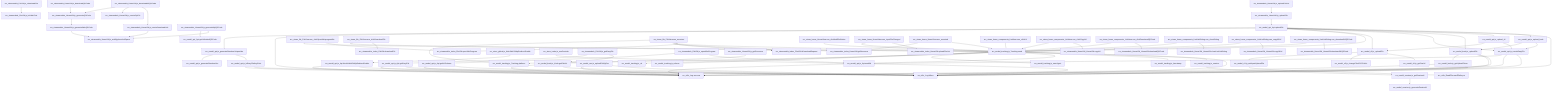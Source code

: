 graph TD
  src_model_api.js_Api.fetchIsWebToMpRedirectEnable --> src_utils_Log.success
  src_model_api.js_Api.fetchIsWebToMpRedirectEnable --> src_utils_Log.failure
  src_model_api.js_Api.getUrlScheme --> src_utils_Log.success
  src_model_api.js_Api.getUrlScheme --> src_utils_Log.failure
  src_model_api.js_createEasyFile --> src_model_api.js_Api.useMid
  src_model_api.js_createEasyFile --> src_utils_Log.success
  src_model_api.js_createEasyFile --> src_utils_Log.failure
  src_model_api.js_isEasyFileKeyExist --> src_utils_Log.success
  src_model_api.js_isEasyFileKeyExist --> src_utils_Log.failure
  src_model_api.js_generateRandomUniqueHex --> src_model_api.js_generateRandomHex
  src_model_api.js_generateRandomUniqueHex --> src_model_api.js_isEasyFileKeyExist
  src_model_api.js_Api.getEasyFile --> src_utils_Log.success
  src_model_api.js_Api.getEasyFile --> src_utils_Log.failure
  src_model_api.js_upload_s3 --> src_model_s3.js_uploadFile
  src_model_api.js_upload_s3 --> src_model_api.js_createEasyFile
  src_model_api.js_upload_kodo --> src_model_kodo.js_uploadFile
  src_model_api.js_upload_kodo --> src_model_api.js_createEasyFile
  src_model_api_Api.uploadFile --> src_model_api.js_generateRandomUniqueHex
  src_model_api_Api.uploadFile --> src_utils_Log.success
  src_model_api_Api.uploadFile --> src_model_tracking.js_Tracking.send
  src_model_api_Api.uploadFile --> src_model_s3.js_uploadFile
  src_model_api_Api.uploadFile --> src_model_api.js_createEasyFile
  src_model_api_Api.uploadFile --> src_model_kodo.js_uploadFile
  src_model_api_Api.uploadFile --> src_model_api.js_upload_s3
  src_model_api_Api.uploadFile --> src_model_api.js_upload_kodo
  src_model_api_Api.uploadFile --> src_utils_Log.failure
  src_model_api.js_Api.useMid --> src_utils_Log.success
  src_model_api.js_Api.useMid --> src_utils_Log.failure
  src_model_kodo.js_uploadFile --> src_model_kodo.js_getUploadToken
  src_model_kodo.js_uploadFile --> src_utils_Log.failure
  src_model_kodo.js_uploadFile --> src_utils_Log.success
  src_model_kodo.js_getUploadToken --> src_utils_Log.success
  src_model_kodo.js_getUploadToken --> src_utils_Log.failure
  src_model_kodo.js_Kodo.getCdnUrl --> src_utils_Log.success
  src_model_kodo.js_Kodo.getCdnUrl --> src_utils_Log.failure
  src_model_oss.js_uploadFileByOss --> src_utils_Log.success
  src_model_oss.js_uploadFileByOss --> src_utils_Log.failure
  src_model_s3.js_multipartUploadFile --> src_utils_ReadFile.readFileAsync
  src_model_s3.js_uploadFile --> src_model_s3.js_multipartUploadFile
  src_model_s3.js_uploadFile --> src_model_s3.js_changeFileACL2Public
  src_model_s3.js_uploadFile --> src_model_s3.js_getOssUrl
  src_model_session.js_getSessionId --> src_model_session.js_generateSessionId
  src_model_tracking.js_Tracking.send --> src_model_tracking.js_url
  src_model_tracking.js_Tracking.send --> src_model_tracking.js_referrer
  src_model_tracking.js_Tracking.send --> src_model_tracking.js_Tracking.platform
  src_model_tracking.js_Tracking.send --> src_model_tracking.js_userAgent
  src_model_tracking.js_Tracking.send --> src_model_api.js_Api.useMid
  src_model_tracking.js_Tracking.send --> src_model_tracking.js_timestamp
  src_model_tracking.js_Tracking.send --> src_model_tracking.js_session
  src_model_tracking.js_Tracking.send --> src_utils_Log.failure
  src_model_tracking.js_session --> src_model_session.js_getSessionId
  src_store_global.js_fetchWebToMpRedirectEnable --> src_model_api.js_Api.fetchIsWebToMpRedirectEnable
  src_store_index.js_useProvider --> src_model_api.js_Api.useMid
  src_viewmodels_FileVM.js_getEasyFile --> src_model_api.js_Api.getEasyFile
  src_viewmodels_FileVM.js_getEasyFile --> src_model_kodo.js_Kodo.getCdnUrl
  src_viewmodels_FileVM.js_downloadFile --> src_viewmodels_FileVM.js_isInWeChat
  src_viewmodels_FileVM.js_openMiniProgram --> src_model_api.js_Api.getUrlScheme
  src_viewmodels_FileVM.js_openMiniProgram --> src_model_api.js_Api.useMid
  src_viewmodels_HomeVM.js_getResource --> src_model_kodo.js_Kodo.getCdnUrl
  src_viewmodels_HomeVM.js_uploadFile --> src_model_api_Api.uploadFile
  src_viewmodels_HomeVM.js_uploadFileList --> src_viewmodels_HomeVM.js_uploadFile
  src_viewmodels_HomeVM.js_downloadQRCode --> src_viewmodels_HomeVM.js_generateQRCode
  src_viewmodels_HomeVM.js_downloadAllQRCode --> src_viewmodels_HomeVM.js_generateQRCode
  src_viewmodels_HomeVM.js_downloadAllQRCode --> src_viewmodels_HomeVM.js_createZipFile
  src_viewmodels_HomeVM.js_downloadAllQRCode --> src_viewmodels_HomeVM.js_createDownloadLink
  src_viewmodels_HomeVM.js_generateMpQRCode --> src_model_api_Api.getUnlimitedQRCode
  src_viewmodels_HomeVM.js_generateMpQRCode --> src_viewmodels_HomeVM.js_addHyphenAndSpace
  src_viewmodels_HomeVM.js_generateQRCode --> src_viewmodels_HomeVM.js_generateWebQRCode
  src_viewmodels_HomeVM.js_generateWebQRCode --> src_viewmodels_HomeVM.js_addHyphenAndSpace
  src_viewmodels_HomeVM.js_createDownloadLink --> src_viewmodels_HomeVM.js_addHyphenAndSpace
  src_views_file_FileView.vue_clickOpenMiniprogramBtn --> src_model_tracking.js_Tracking.send
  src_views_file_FileView.vue_clickOpenMiniprogramBtn --> src_viewmodels_index_FileVM.openMiniProgram
  src_views_file_FileView.vue_clickDownloadFile --> src_model_tracking.js_Tracking.send
  src_views_file_FileView.vue_clickDownloadFile --> src_viewmodels_index_FileVM.downloadFile
  src_views_file_FileView.vue_mounted --> src_model_tracking.js_Tracking.platform
  src_views_file_FileView.vue_mounted --> src_viewmodels_index_HomeVM.getResource
  src_views_file_FileView.vue_mounted --> src_viewmodels_index_FileVM.isDownloadRequest
  src_views_file_FileView.vue_mounted --> src_model_tracking.js_Tracking.send
  src_views_file_FileView.vue_mounted --> src_viewmodels_index_FileVM.openMiniProgram
  src_views_home_HomeView.vue_clickAddFileButton --> src_model_tracking.js_Tracking.send
  src_views_home_HomeView.vue_inputFileChanged --> src_model_tracking.js_Tracking.send
  src_views_home_HomeView.vue_inputFileChanged --> src_viewmodels_index_HomeVM.uploadFileList
  src_views_home_HomeView.vue_mounted --> src_viewmodels_index_HomeVM.getResource
  src_views_home_HomeView.vue_mounted --> src_model_tracking.js_Tracking.send
  src_views_home_components_LinkItem.vue_clickUrl --> src_model_tracking.js_Tracking.send
  src_views_home_components_LinkItem.vue_clickCopyUrl --> src_model_tracking.js_Tracking.send
  src_views_home_components_LinkItem.vue_clickCopyUrl --> src_viewmodels_HomeVM_HomeVM.copyUrl
  src_views_home_components_LinkItem.vue_clickDownloadQRCode --> src_model_tracking.js_Tracking.send
  src_views_home_components_LinkItem.vue_clickDownloadQRCode --> src_viewmodels_HomeVM_HomeVM.downloadQRCode
  src_views_home_components_LinkListDialog.vue_closeDialog --> src_model_tracking.js_Tracking.send
  src_views_home_components_LinkListDialog.vue_closeDialog --> src_viewmodels_HomeVM_HomeVM.closeLinkListDialog
  src_views_home_components_LinkListDialog.vue_copyAllUrl --> src_model_tracking.js_Tracking.send
  src_views_home_components_LinkListDialog.vue_copyAllUrl --> src_viewmodels_HomeVM_HomeVM.copyAllUrl
  src_views_home_components_LinkListDialog.vue_downloadAllQRCode --> src_model_tracking.js_Tracking.send
  src_views_home_components_LinkListDialog.vue_downloadAllQRCode --> src_viewmodels_HomeVM_HomeVM.downloadAllQRCode